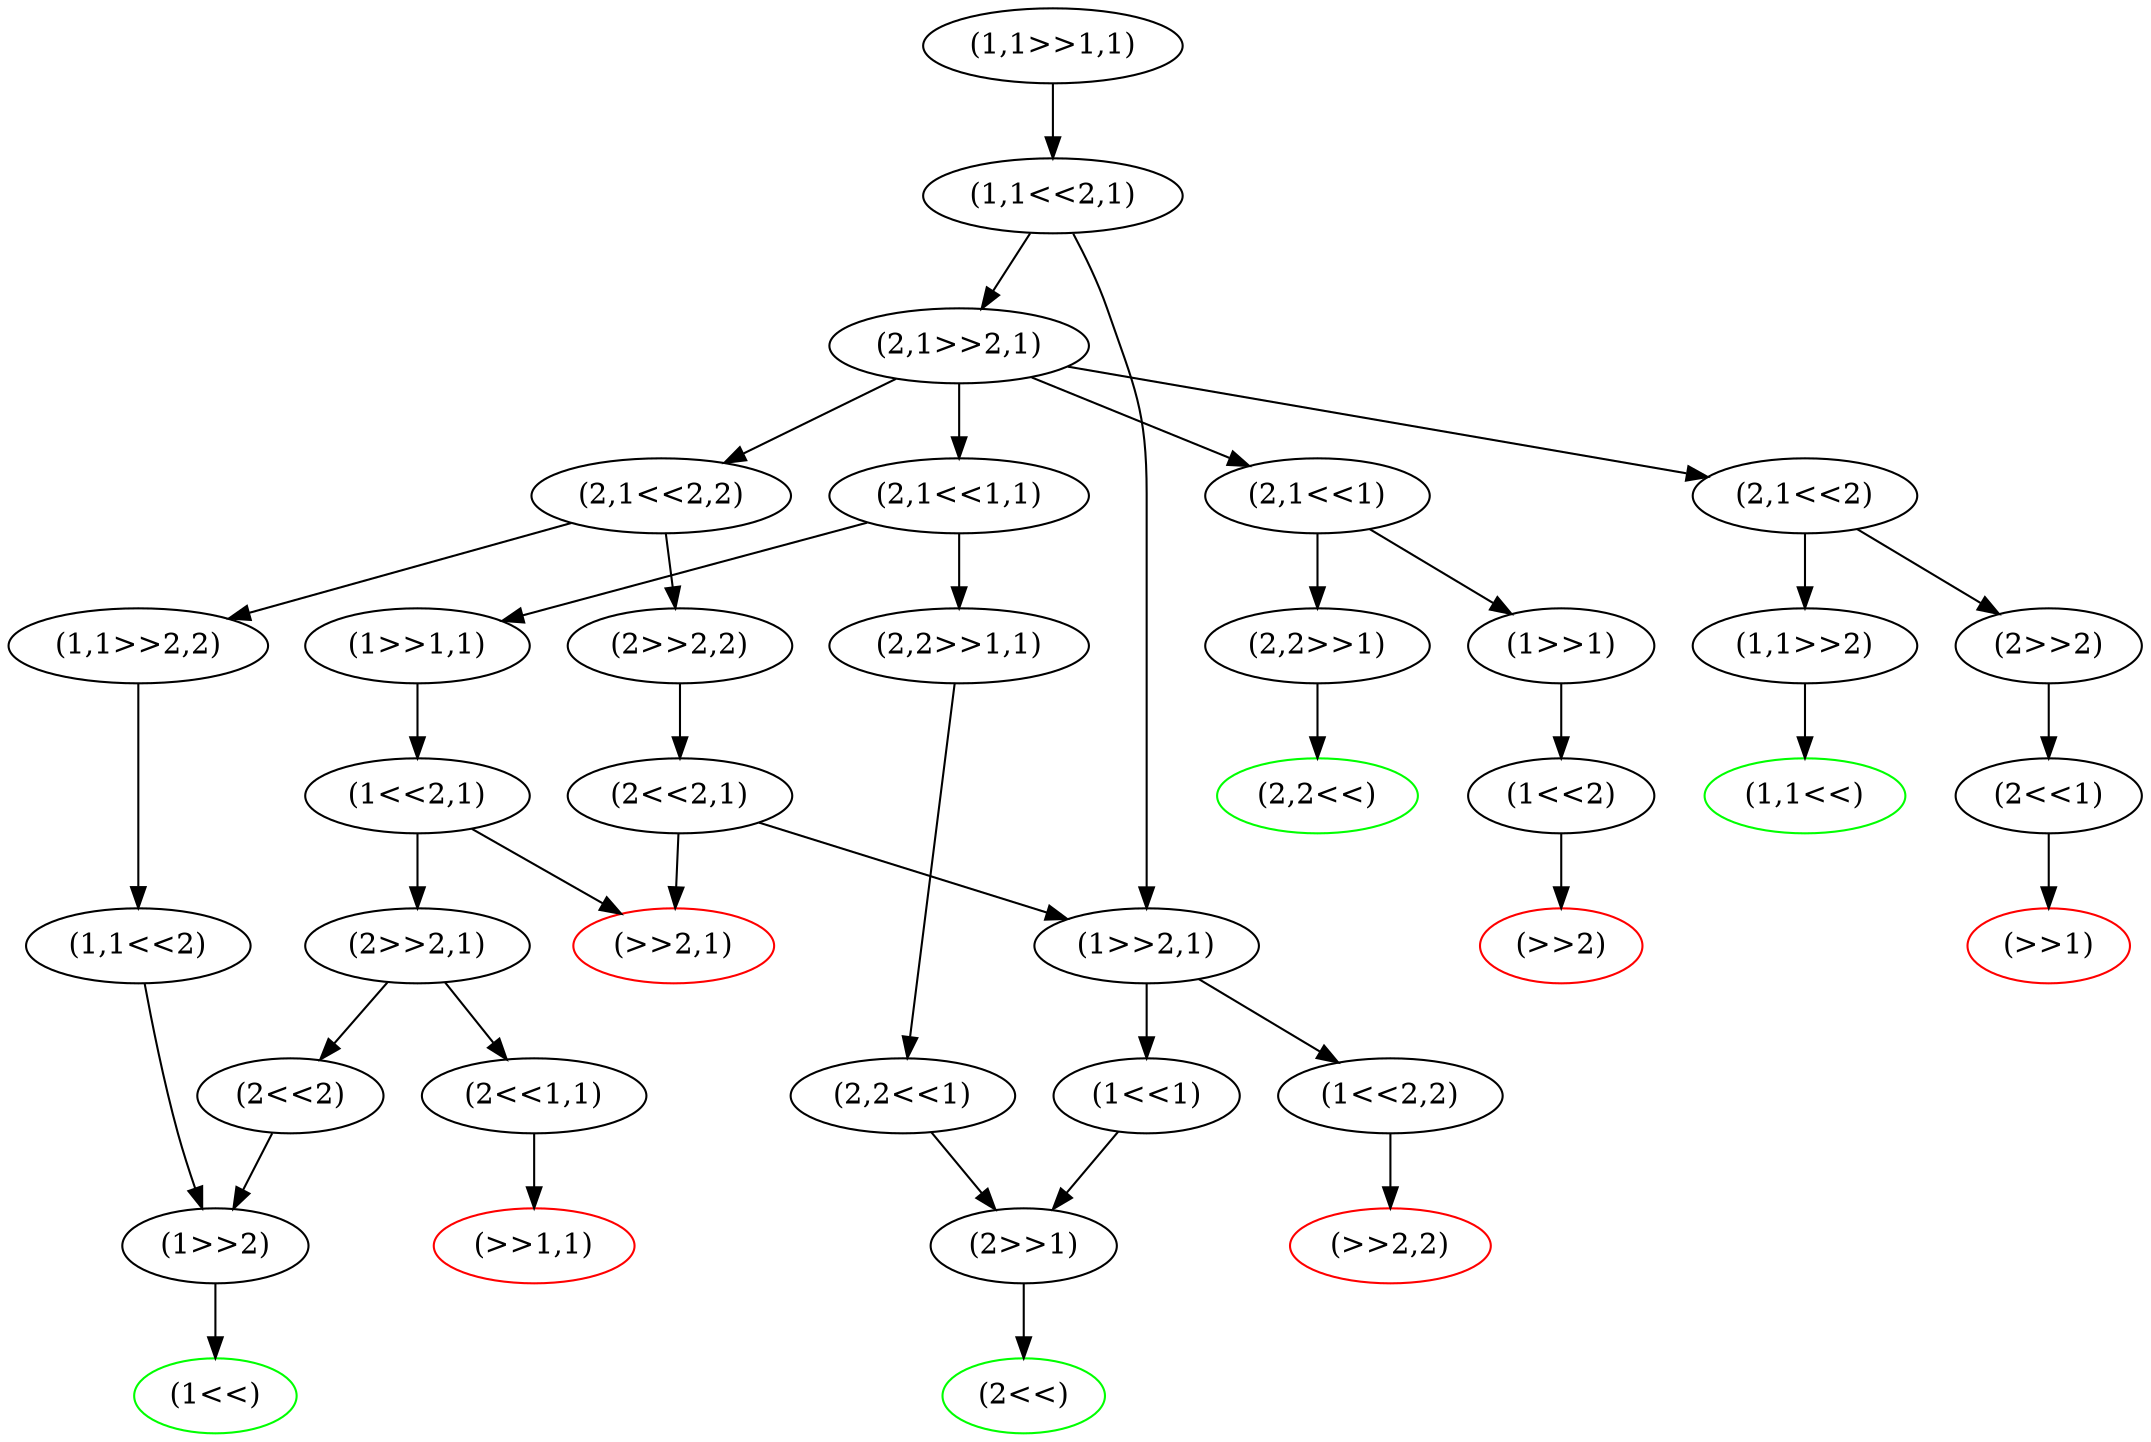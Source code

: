 digraph {
	"(1,1>>1,1)" [color=black]
	"(1,1<<2,1)" [color=black]
	"(1,1>>1,1)" -> "(1,1<<2,1)"
	"(1,1<<2,1)" [color=black]
	"(2,1>>2,1)" [color=black]
	"(1,1<<2,1)" -> "(2,1>>2,1)"
	"(1>>2,1)" [color=black]
	"(1,1<<2,1)" -> "(1>>2,1)"
	"(1>>2,1)" [color=black]
	"(1<<2,2)" [color=black]
	"(1>>2,1)" -> "(1<<2,2)"
	"(1<<1)" [color=black]
	"(1>>2,1)" -> "(1<<1)"
	"(1<<1)" [color=black]
	"(2>>1)" [color=black]
	"(1<<1)" -> "(2>>1)"
	"(2>>1)" [color=black]
	"(2<<)" [color=green]
	"(2>>1)" -> "(2<<)"
	"(2<<)" [color=green]
	"(1<<2,2)" [color=black]
	"(>>2,2)" [color=red]
	"(1<<2,2)" -> "(>>2,2)"
	"(>>2,2)" [color=red]
	"(2,1>>2,1)" [color=black]
	"(2,1<<1)" [color=black]
	"(2,1>>2,1)" -> "(2,1<<1)"
	"(2,1<<2)" [color=black]
	"(2,1>>2,1)" -> "(2,1<<2)"
	"(2,1<<1,1)" [color=black]
	"(2,1>>2,1)" -> "(2,1<<1,1)"
	"(2,1<<2,2)" [color=black]
	"(2,1>>2,1)" -> "(2,1<<2,2)"
	"(2,1<<2,2)" [color=black]
	"(2>>2,2)" [color=black]
	"(2,1<<2,2)" -> "(2>>2,2)"
	"(1,1>>2,2)" [color=black]
	"(2,1<<2,2)" -> "(1,1>>2,2)"
	"(1,1>>2,2)" [color=black]
	"(1,1<<2)" [color=black]
	"(1,1>>2,2)" -> "(1,1<<2)"
	"(1,1<<2)" [color=black]
	"(1>>2)" [color=black]
	"(1,1<<2)" -> "(1>>2)"
	"(1>>2)" [color=black]
	"(1<<)" [color=green]
	"(1>>2)" -> "(1<<)"
	"(1<<)" [color=green]
	"(2>>2,2)" [color=black]
	"(2<<2,1)" [color=black]
	"(2>>2,2)" -> "(2<<2,1)"
	"(2<<2,1)" [color=black]
	"(>>2,1)" [color=red]
	"(2<<2,1)" -> "(>>2,1)"
	"(2<<2,1)" -> "(1>>2,1)"
	"(>>2,1)" [color=red]
	"(2,1<<1,1)" [color=black]
	"(2,2>>1,1)" [color=black]
	"(2,1<<1,1)" -> "(2,2>>1,1)"
	"(1>>1,1)" [color=black]
	"(2,1<<1,1)" -> "(1>>1,1)"
	"(1>>1,1)" [color=black]
	"(1<<2,1)" [color=black]
	"(1>>1,1)" -> "(1<<2,1)"
	"(1<<2,1)" [color=black]
	"(2>>2,1)" [color=black]
	"(1<<2,1)" -> "(2>>2,1)"
	"(1<<2,1)" -> "(>>2,1)"
	"(2>>2,1)" [color=black]
	"(2<<1,1)" [color=black]
	"(2>>2,1)" -> "(2<<1,1)"
	"(2<<2)" [color=black]
	"(2>>2,1)" -> "(2<<2)"
	"(2<<2)" [color=black]
	"(2<<2)" -> "(1>>2)"
	"(2<<1,1)" [color=black]
	"(>>1,1)" [color=red]
	"(2<<1,1)" -> "(>>1,1)"
	"(>>1,1)" [color=red]
	"(2,2>>1,1)" [color=black]
	"(2,2<<1)" [color=black]
	"(2,2>>1,1)" -> "(2,2<<1)"
	"(2,2<<1)" [color=black]
	"(2,2<<1)" -> "(2>>1)"
	"(2,1<<2)" [color=black]
	"(2>>2)" [color=black]
	"(2,1<<2)" -> "(2>>2)"
	"(1,1>>2)" [color=black]
	"(2,1<<2)" -> "(1,1>>2)"
	"(1,1>>2)" [color=black]
	"(1,1<<)" [color=green]
	"(1,1>>2)" -> "(1,1<<)"
	"(1,1<<)" [color=green]
	"(2>>2)" [color=black]
	"(2<<1)" [color=black]
	"(2>>2)" -> "(2<<1)"
	"(2<<1)" [color=black]
	"(>>1)" [color=red]
	"(2<<1)" -> "(>>1)"
	"(>>1)" [color=red]
	"(2,1<<1)" [color=black]
	"(2,2>>1)" [color=black]
	"(2,1<<1)" -> "(2,2>>1)"
	"(1>>1)" [color=black]
	"(2,1<<1)" -> "(1>>1)"
	"(1>>1)" [color=black]
	"(1<<2)" [color=black]
	"(1>>1)" -> "(1<<2)"
	"(1<<2)" [color=black]
	"(>>2)" [color=red]
	"(1<<2)" -> "(>>2)"
	"(>>2)" [color=red]
	"(2,2>>1)" [color=black]
	"(2,2<<)" [color=green]
	"(2,2>>1)" -> "(2,2<<)"
	"(2,2<<)" [color=green]
}

